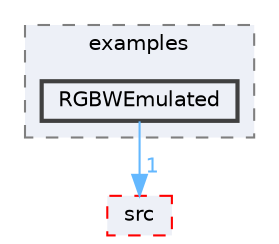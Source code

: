 digraph "FastLED/FastLED/examples/RGBWEmulated"
{
 // LATEX_PDF_SIZE
  bgcolor="transparent";
  edge [fontname=Helvetica,fontsize=10,labelfontname=Helvetica,labelfontsize=10];
  node [fontname=Helvetica,fontsize=10,shape=box,height=0.2,width=0.4];
  compound=true
  subgraph clusterdir_999a185a1a47b3a763bb04a7a263eb0d {
    graph [ bgcolor="#edf0f7", pencolor="grey50", label="examples", fontname=Helvetica,fontsize=10 style="filled,dashed", URL="dir_999a185a1a47b3a763bb04a7a263eb0d.html",tooltip=""]
  dir_227d506c4701d3f30b7b5c12fc0cb949 [label="RGBWEmulated", fillcolor="#edf0f7", color="grey25", style="filled,bold", URL="dir_227d506c4701d3f30b7b5c12fc0cb949.html",tooltip=""];
  }
  dir_e6a3de723047763e6a27a3cab040759e [label="src", fillcolor="#edf0f7", color="red", style="filled,dashed", URL="dir_e6a3de723047763e6a27a3cab040759e.html",tooltip=""];
  dir_227d506c4701d3f30b7b5c12fc0cb949->dir_e6a3de723047763e6a27a3cab040759e [headlabel="1", labeldistance=1.5 headhref="dir_000071_000075.html" href="dir_000071_000075.html" color="steelblue1" fontcolor="steelblue1"];
}
